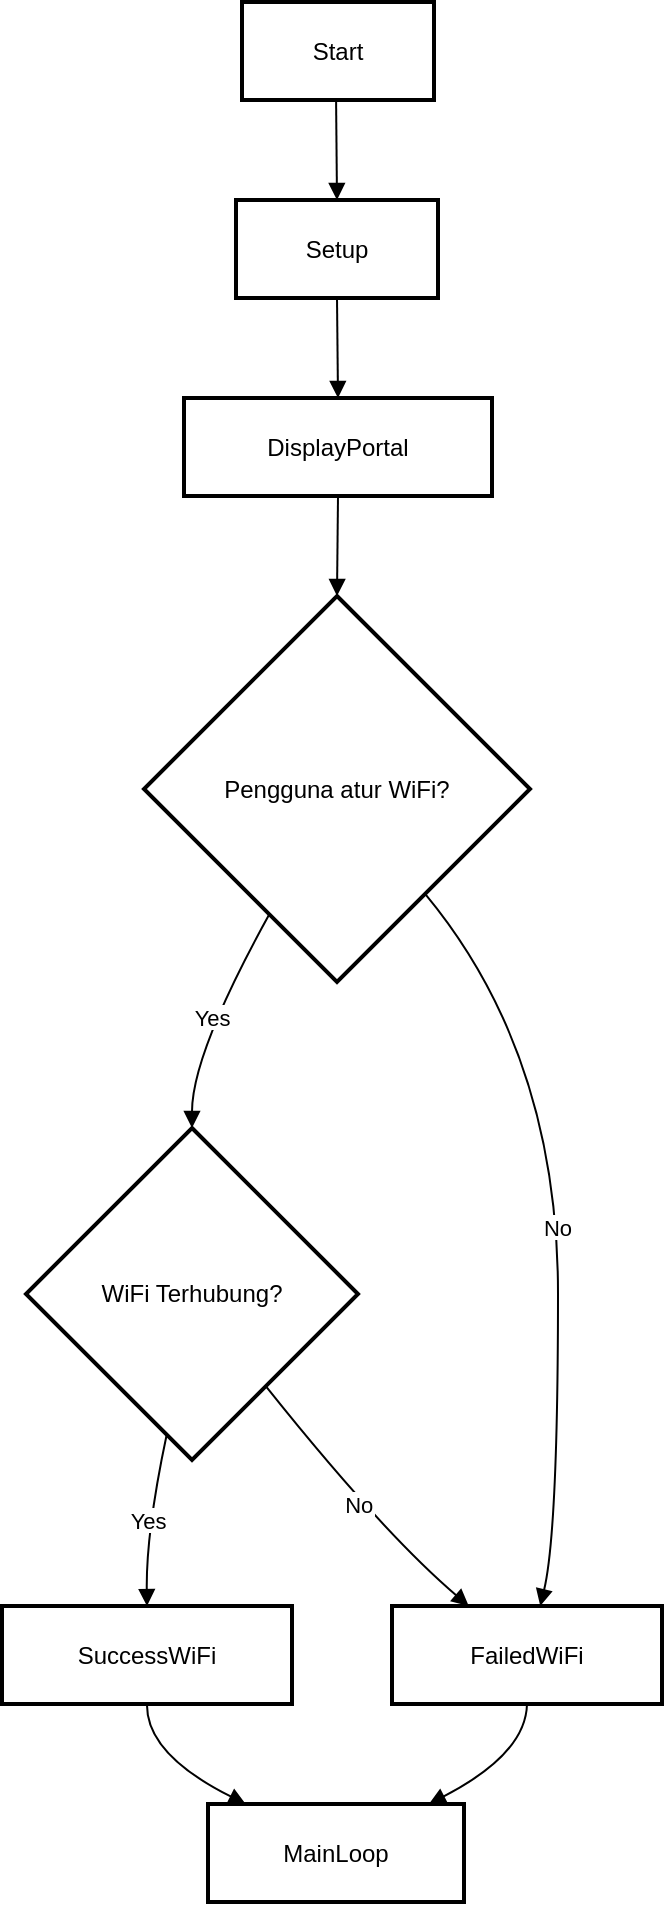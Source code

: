 <mxfile version="24.8.6">
  <diagram name="Halaman-1" id="fqVSeHhVZzrJKFvBmT3e">
    <mxGraphModel dx="880" dy="468" grid="1" gridSize="10" guides="1" tooltips="1" connect="1" arrows="1" fold="1" page="1" pageScale="1" pageWidth="827" pageHeight="1169" math="0" shadow="0">
      <root>
        <mxCell id="0" />
        <mxCell id="1" parent="0" />
        <mxCell id="hkS3TEEYYJLq3DjDljIm-1" value="Start" style="whiteSpace=wrap;strokeWidth=2;" vertex="1" parent="1">
          <mxGeometry x="140" y="20" width="96" height="49" as="geometry" />
        </mxCell>
        <mxCell id="hkS3TEEYYJLq3DjDljIm-2" value="Setup" style="whiteSpace=wrap;strokeWidth=2;" vertex="1" parent="1">
          <mxGeometry x="137" y="119" width="101" height="49" as="geometry" />
        </mxCell>
        <mxCell id="hkS3TEEYYJLq3DjDljIm-3" value="DisplayPortal" style="whiteSpace=wrap;strokeWidth=2;" vertex="1" parent="1">
          <mxGeometry x="111" y="218" width="154" height="49" as="geometry" />
        </mxCell>
        <mxCell id="hkS3TEEYYJLq3DjDljIm-4" value="Pengguna atur WiFi?" style="rhombus;strokeWidth=2;whiteSpace=wrap;" vertex="1" parent="1">
          <mxGeometry x="91" y="317" width="193" height="193" as="geometry" />
        </mxCell>
        <mxCell id="hkS3TEEYYJLq3DjDljIm-5" value="WiFi Terhubung?" style="rhombus;strokeWidth=2;whiteSpace=wrap;" vertex="1" parent="1">
          <mxGeometry x="32" y="583" width="166" height="166" as="geometry" />
        </mxCell>
        <mxCell id="hkS3TEEYYJLq3DjDljIm-6" value="FailedWiFi" style="whiteSpace=wrap;strokeWidth=2;" vertex="1" parent="1">
          <mxGeometry x="215" y="822" width="135" height="49" as="geometry" />
        </mxCell>
        <mxCell id="hkS3TEEYYJLq3DjDljIm-7" value="SuccessWiFi" style="whiteSpace=wrap;strokeWidth=2;" vertex="1" parent="1">
          <mxGeometry x="20" y="822" width="145" height="49" as="geometry" />
        </mxCell>
        <mxCell id="hkS3TEEYYJLq3DjDljIm-8" value="MainLoop" style="whiteSpace=wrap;strokeWidth=2;" vertex="1" parent="1">
          <mxGeometry x="123" y="921" width="128" height="49" as="geometry" />
        </mxCell>
        <mxCell id="hkS3TEEYYJLq3DjDljIm-9" value="" style="curved=1;startArrow=none;endArrow=block;exitX=0.49;exitY=1;entryX=0.5;entryY=0;rounded=0;" edge="1" parent="1" source="hkS3TEEYYJLq3DjDljIm-1" target="hkS3TEEYYJLq3DjDljIm-2">
          <mxGeometry relative="1" as="geometry">
            <Array as="points" />
          </mxGeometry>
        </mxCell>
        <mxCell id="hkS3TEEYYJLq3DjDljIm-10" value="" style="curved=1;startArrow=none;endArrow=block;exitX=0.5;exitY=1;entryX=0.5;entryY=0;rounded=0;" edge="1" parent="1" source="hkS3TEEYYJLq3DjDljIm-2" target="hkS3TEEYYJLq3DjDljIm-3">
          <mxGeometry relative="1" as="geometry">
            <Array as="points" />
          </mxGeometry>
        </mxCell>
        <mxCell id="hkS3TEEYYJLq3DjDljIm-11" value="" style="curved=1;startArrow=none;endArrow=block;exitX=0.5;exitY=1;entryX=0.5;entryY=0;rounded=0;" edge="1" parent="1" source="hkS3TEEYYJLq3DjDljIm-3" target="hkS3TEEYYJLq3DjDljIm-4">
          <mxGeometry relative="1" as="geometry">
            <Array as="points" />
          </mxGeometry>
        </mxCell>
        <mxCell id="hkS3TEEYYJLq3DjDljIm-12" value="Yes" style="curved=1;startArrow=none;endArrow=block;exitX=0.23;exitY=1;entryX=0.5;entryY=0;rounded=0;" edge="1" parent="1" source="hkS3TEEYYJLq3DjDljIm-4" target="hkS3TEEYYJLq3DjDljIm-5">
          <mxGeometry relative="1" as="geometry">
            <Array as="points">
              <mxPoint x="115" y="546" />
            </Array>
          </mxGeometry>
        </mxCell>
        <mxCell id="hkS3TEEYYJLq3DjDljIm-13" value="No" style="curved=1;startArrow=none;endArrow=block;exitX=0.92;exitY=1;entryX=0.55;entryY=-0.01;rounded=0;" edge="1" parent="1" source="hkS3TEEYYJLq3DjDljIm-4" target="hkS3TEEYYJLq3DjDljIm-6">
          <mxGeometry relative="1" as="geometry">
            <Array as="points">
              <mxPoint x="298" y="546" />
              <mxPoint x="298" y="785" />
            </Array>
          </mxGeometry>
        </mxCell>
        <mxCell id="hkS3TEEYYJLq3DjDljIm-14" value="Yes" style="curved=1;startArrow=none;endArrow=block;exitX=0.41;exitY=1;entryX=0.5;entryY=-0.01;rounded=0;" edge="1" parent="1" source="hkS3TEEYYJLq3DjDljIm-5" target="hkS3TEEYYJLq3DjDljIm-7">
          <mxGeometry relative="1" as="geometry">
            <Array as="points">
              <mxPoint x="92" y="785" />
            </Array>
          </mxGeometry>
        </mxCell>
        <mxCell id="hkS3TEEYYJLq3DjDljIm-15" value="No" style="curved=1;startArrow=none;endArrow=block;exitX=0.9;exitY=1;entryX=0.28;entryY=-0.01;rounded=0;" edge="1" parent="1" source="hkS3TEEYYJLq3DjDljIm-5" target="hkS3TEEYYJLq3DjDljIm-6">
          <mxGeometry relative="1" as="geometry">
            <Array as="points">
              <mxPoint x="210" y="785" />
            </Array>
          </mxGeometry>
        </mxCell>
        <mxCell id="hkS3TEEYYJLq3DjDljIm-16" value="" style="curved=1;startArrow=none;endArrow=block;exitX=0.5;exitY=0.99;entryX=0.14;entryY=-0.01;rounded=0;" edge="1" parent="1" source="hkS3TEEYYJLq3DjDljIm-7" target="hkS3TEEYYJLq3DjDljIm-8">
          <mxGeometry relative="1" as="geometry">
            <Array as="points">
              <mxPoint x="92" y="896" />
            </Array>
          </mxGeometry>
        </mxCell>
        <mxCell id="hkS3TEEYYJLq3DjDljIm-17" value="" style="curved=1;startArrow=none;endArrow=block;exitX=0.5;exitY=0.99;entryX=0.87;entryY=-0.01;rounded=0;" edge="1" parent="1" source="hkS3TEEYYJLq3DjDljIm-6" target="hkS3TEEYYJLq3DjDljIm-8">
          <mxGeometry relative="1" as="geometry">
            <Array as="points">
              <mxPoint x="282" y="896" />
            </Array>
          </mxGeometry>
        </mxCell>
      </root>
    </mxGraphModel>
  </diagram>
</mxfile>
